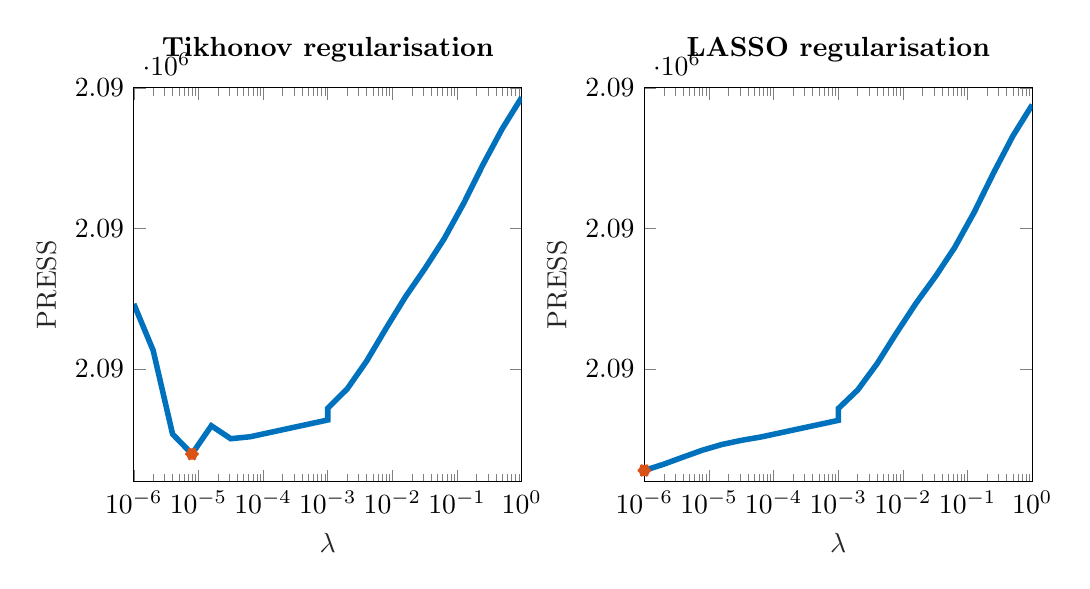 % This file was created by matlab2tikz.
%
\definecolor{mycolor1}{rgb}{0.0,0.447,0.741}%
\definecolor{mycolor2}{rgb}{0.85,0.325,0.098}%
%
\begin{tikzpicture}

\begin{axis}[%
width=4.927cm,
height=5cm,
at={(0cm,0cm)},
scale only axis,
xmode=log,
xmin=1e-06,
xmax=1,
xminorticks=true,
xlabel style={font=\color{white!15!black}},
xlabel={$\lambda$},
ymin=2085600,
ymax=2087000,
ylabel style={font=\color{white!15!black}},
ylabel={PRESS},
axis background/.style={fill=white},
title style={font=\bfseries},
title={Tikhonov regularisation}
]
\addplot [color=mycolor1, line width=2.0pt, forget plot]
  table[row sep=crcr]{%
1e-06	2086231.824\\
1.995e-06	2086066.346\\
3.981e-06	2085768.891\\
7.943e-06	2085697.977\\
1.585e-05	2085798.489\\
3.162e-05	2085752.472\\
6.31e-05	2085759.417\\
0.0	2085773.316\\
0.0	2085790.169\\
0.001	2085818.978\\
0.001	2085860.695\\
0.002	2085929.626\\
0.004	2086028.743\\
0.008	2086145.359\\
0.016	2086257.794\\
0.032	2086358.4\\
0.063	2086463.022\\
0.126	2086588.573\\
0.251	2086726.798\\
0.501	2086855.166\\
1	2086966.364\\
};
\addplot [color=mycolor2, line width=3.0pt, draw=none, mark=asterisk, mark options={solid, mycolor2}, forget plot]
  table[row sep=crcr]{%
7.943e-06	2085697.977\\
};
\end{axis}

\begin{axis}[%
width=4.927cm,
height=5cm,
at={(6.484cm,0cm)},
scale only axis,
xmode=log,
xmin=1e-06,
xmax=1,
xminorticks=true,
xlabel style={font=\color{white!15!black}},
xlabel={$\lambda$},
ymin=2085600,
ymax=2087000,
ylabel style={font=\color{white!15!black}},
ylabel={PRESS},
axis background/.style={fill=white},
title style={font=\bfseries},
title={LASSO regularisation}
]
\addplot [color=mycolor1, line width=2.0pt, forget plot]
  table[row sep=crcr]{%
1e-06	2085639.54\\
1.995e-06	2085661.754\\
3.981e-06	2085687.048\\
7.943e-06	2085711.742\\
1.585e-05	2085731.888\\
3.162e-05	2085746.589\\
6.31e-05	2085758.42\\
0.0	2085771.769\\
0.0	2085790.481\\
0.001	2085817.651\\
0.001	2085859.58\\
0.002	2085925.913\\
0.004	2086020.022\\
0.008	2086129.667\\
0.016	2086234.864\\
0.032	2086330.207\\
0.063	2086432.127\\
0.126	2086557.203\\
0.251	2086696.945\\
0.501	2086829.024\\
1	2086940.033\\
};
\addplot [color=mycolor2, line width=3.0pt, draw=none, mark=asterisk, mark options={solid, mycolor2}, forget plot]
  table[row sep=crcr]{%
1e-06	2085639.54\\
};
\end{axis}
\end{tikzpicture}%
